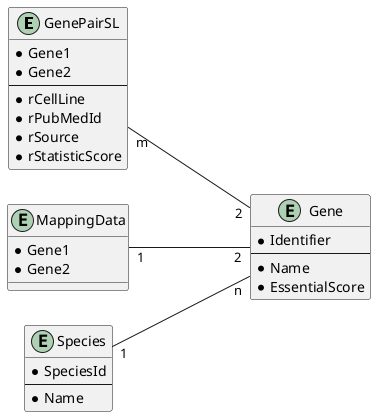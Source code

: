 @startuml
left to right direction

entity GenePairSL {
    * Gene1
    * Gene2
    --
    * rCellLine
    * rPubMedId
    * rSource
    * rStatisticScore
}

entity MappingData {
    * Gene1
    * Gene2
}

entity Gene {
    * Identifier
    --
    * Name
    * EssentialScore
}

entity Species {
    * SpeciesId
    --
    * Name
}

Species "1"---"n" Gene
GenePairSL "m"---"2" Gene
MappingData "1"---"2" Gene

@enduml